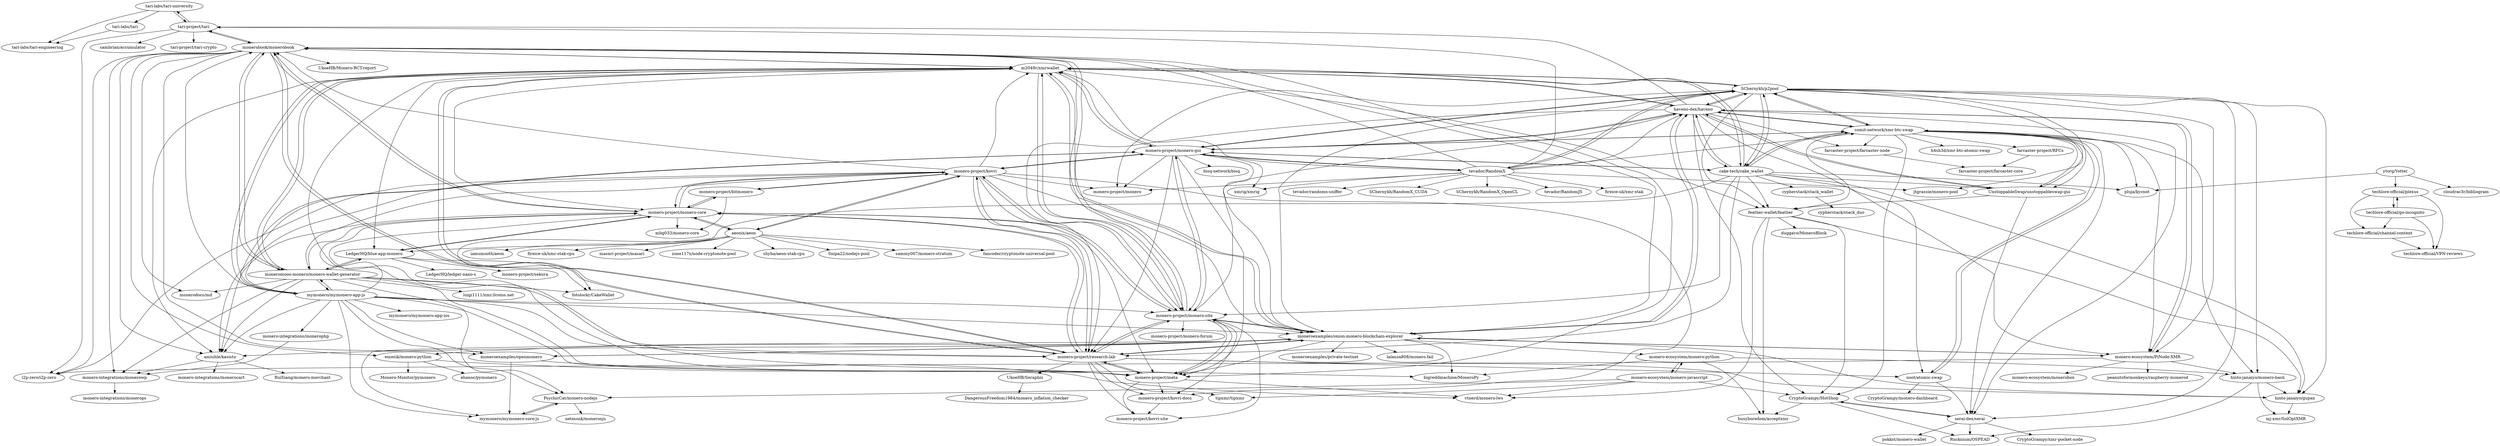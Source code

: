 digraph G {
"tari-labs/tari-university" -> "tari-labs/tari"
"tari-labs/tari-university" -> "tari-labs/tari-engineering"
"tari-labs/tari-university" -> "tari-project/tari"
"SChernykh/p2pool" -> "haveno-dex/haveno"
"SChernykh/p2pool" -> "comit-network/xmr-btc-swap"
"SChernykh/p2pool" -> "jtgrassie/monero-pool" ["e"=1]
"SChernykh/p2pool" -> "monero-project/monero-gui"
"SChernykh/p2pool" -> "hinto-janaiyo/gupax"
"SChernykh/p2pool" -> "hinto-janaiyo/monero-bash"
"SChernykh/p2pool" -> "m2049r/xmrwallet"
"SChernykh/p2pool" -> "cake-tech/cake_wallet"
"SChernykh/p2pool" -> "feather-wallet/feather"
"SChernykh/p2pool" -> "UnstoppableSwap/unstoppableswap-gui"
"SChernykh/p2pool" -> "moneroexamples/onion-monero-blockchain-explorer"
"SChernykh/p2pool" -> "monero-project/monero" ["e"=1]
"SChernykh/p2pool" -> "tevador/RandomX"
"SChernykh/p2pool" -> "serai-dex/serai"
"SChernykh/p2pool" -> "monero-ecosystem/PiNode-XMR"
"tevador/RandomX" -> "jtgrassie/monero-pool" ["e"=1]
"tevador/RandomX" -> "SChernykh/p2pool"
"tevador/RandomX" -> "monerobook/monerobook"
"tevador/RandomX" -> "tari-project/tari"
"tevador/RandomX" -> "monero-project/monero-gui"
"tevador/RandomX" -> "xmrig/xmrig" ["e"=1]
"tevador/RandomX" -> "monero-project/monero" ["e"=1]
"tevador/RandomX" -> "m2049r/xmrwallet"
"tevador/RandomX" -> "tevador/randomx-sniffer"
"tevador/RandomX" -> "SChernykh/RandomX_CUDA"
"tevador/RandomX" -> "comit-network/xmr-btc-swap"
"tevador/RandomX" -> "SChernykh/RandomX_OpenCL"
"tevador/RandomX" -> "tevador/RandomJS"
"tevador/RandomX" -> "haveno-dex/haveno"
"tevador/RandomX" -> "fireice-uk/xmr-stak" ["e"=1]
"m2049r/xmrwallet" -> "monerobook/monerobook"
"m2049r/xmrwallet" -> "cake-tech/cake_wallet"
"m2049r/xmrwallet" -> "monero-project/monero-site"
"m2049r/xmrwallet" -> "monero-project/monero-gui"
"m2049r/xmrwallet" -> "haveno-dex/haveno"
"m2049r/xmrwallet" -> "monero-project/research-lab"
"m2049r/xmrwallet" -> "moneroexamples/onion-monero-blockchain-explorer"
"m2049r/xmrwallet" -> "monero-project/meta"
"m2049r/xmrwallet" -> "amiuhle/kasisto"
"m2049r/xmrwallet" -> "mymonero/mymonero-app-js"
"m2049r/xmrwallet" -> "LedgerHQ/blue-app-monero"
"m2049r/xmrwallet" -> "monero-project/monero-core"
"m2049r/xmrwallet" -> "feather-wallet/feather"
"m2049r/xmrwallet" -> "moneromooo-monero/monero-wallet-generator"
"m2049r/xmrwallet" -> "SChernykh/p2pool"
"techlore-official/plexus" -> "techlore-official/VPN-reviews"
"techlore-official/plexus" -> "techlore-official/channel-content"
"techlore-official/plexus" -> "techlore-official/go-incognito"
"comit-network/xmr-btc-swap" -> "haveno-dex/haveno"
"comit-network/xmr-btc-swap" -> "UnstoppableSwap/unstoppableswap-gui"
"comit-network/xmr-btc-swap" -> "noot/atomic-swap"
"comit-network/xmr-btc-swap" -> "SChernykh/p2pool"
"comit-network/xmr-btc-swap" -> "farcaster-project/farcaster-node"
"comit-network/xmr-btc-swap" -> "CryptoGrampy/HotShop"
"comit-network/xmr-btc-swap" -> "farcaster-project/RFCs"
"comit-network/xmr-btc-swap" -> "cake-tech/cake_wallet"
"comit-network/xmr-btc-swap" -> "h4sh3d/xmr-btc-atomic-swap"
"comit-network/xmr-btc-swap" -> "serai-dex/serai"
"comit-network/xmr-btc-swap" -> "pluja/kycnot"
"comit-network/xmr-btc-swap" -> "monero-project/monero-gui"
"comit-network/xmr-btc-swap" -> "feather-wallet/feather"
"comit-network/xmr-btc-swap" -> "hinto-janaiyo/monero-bash"
"comit-network/xmr-btc-swap" -> "monero-ecosystem/PiNode-XMR"
"monero-project/monero-gui" -> "monero-project/monero" ["e"=1]
"monero-project/monero-gui" -> "monero-project/monero-site"
"monero-project/monero-gui" -> "m2049r/xmrwallet"
"monero-project/monero-gui" -> "SChernykh/p2pool"
"monero-project/monero-gui" -> "mymonero/mymonero-app-js"
"monero-project/monero-gui" -> "monero-project/research-lab"
"monero-project/monero-gui" -> "haveno-dex/haveno"
"monero-project/monero-gui" -> "monero-project/meta"
"monero-project/monero-gui" -> "xmrig/xmrig" ["e"=1]
"monero-project/monero-gui" -> "cake-tech/cake_wallet"
"monero-project/monero-gui" -> "comit-network/xmr-btc-swap"
"monero-project/monero-gui" -> "monero-project/kovri"
"monero-project/monero-gui" -> "moneroexamples/onion-monero-blockchain-explorer"
"monero-project/monero-gui" -> "tevador/RandomX"
"monero-project/monero-gui" -> "bisq-network/bisq" ["e"=1]
"monero-project/research-lab" -> "monero-project/meta"
"monero-project/research-lab" -> "monero-project/monero-site"
"monero-project/research-lab" -> "UkoeHB/Seraphis"
"monero-project/research-lab" -> "monero-project/monero-core"
"monero-project/research-lab" -> "noot/atomic-swap"
"monero-project/research-lab" -> "tipxmr/tipxmr"
"monero-project/research-lab" -> "monero-project/kovri"
"monero-project/research-lab" -> "moneroexamples/onion-monero-blockchain-explorer"
"monero-project/research-lab" -> "monerobook/monerobook"
"monero-project/research-lab" -> "monero-project/kovri-site"
"monero-project/research-lab" -> "hinto-janaiyo/gupax"
"monero-project/research-lab" -> "m2049r/xmrwallet"
"monero-project/research-lab" -> "monero-project/kovri-docs"
"aeonix/aeon" -> "monero-project/monero-core"
"aeonix/aeon" -> "shyba/aeon-stak-cpu"
"aeonix/aeon" -> "Snipa22/nodejs-pool" ["e"=1]
"aeonix/aeon" -> "sammy007/monero-stratum" ["e"=1]
"aeonix/aeon" -> "monero-project/kovri"
"aeonix/aeon" -> "fancoder/cryptonote-universal-pool" ["e"=1]
"aeonix/aeon" -> "iamsmooth/aeon"
"aeonix/aeon" -> "fireice-uk/xmr-stak-cpu" ["e"=1]
"aeonix/aeon" -> "masari-project/masari" ["e"=1]
"aeonix/aeon" -> "zone117x/node-cryptonote-pool" ["e"=1]
"aeonix/aeon" -> "LedgerHQ/blue-app-monero"
"PsychicCat/monero-nodejs" -> "netmonk/moneronjs"
"PsychicCat/monero-nodejs" -> "mymonero/mymonero-core-js"
"monero-integrations/monerophp" -> "monero-integrations/monerowp"
"haveno-dex/haveno" -> "comit-network/xmr-btc-swap"
"haveno-dex/haveno" -> "SChernykh/p2pool"
"haveno-dex/haveno" -> "UnstoppableSwap/unstoppableswap-gui"
"haveno-dex/haveno" -> "monero-ecosystem/PiNode-XMR"
"haveno-dex/haveno" -> "cake-tech/cake_wallet"
"haveno-dex/haveno" -> "m2049r/xmrwallet"
"haveno-dex/haveno" -> "noot/atomic-swap"
"haveno-dex/haveno" -> "moneroexamples/onion-monero-blockchain-explorer"
"haveno-dex/haveno" -> "serai-dex/serai"
"haveno-dex/haveno" -> "monero-project/research-lab"
"haveno-dex/haveno" -> "CryptoGrampy/HotShop"
"haveno-dex/haveno" -> "monero-project/monero-gui"
"haveno-dex/haveno" -> "farcaster-project/farcaster-node"
"haveno-dex/haveno" -> "monero-project/monero-site"
"haveno-dex/haveno" -> "tari-project/tari"
"moneroexamples/onion-monero-blockchain-explorer" -> "moneroexamples/openmonero"
"moneroexamples/onion-monero-blockchain-explorer" -> "monero-project/research-lab"
"moneroexamples/onion-monero-blockchain-explorer" -> "m2049r/xmrwallet"
"moneroexamples/onion-monero-blockchain-explorer" -> "haveno-dex/haveno"
"moneroexamples/onion-monero-blockchain-explorer" -> "moneroexamples/private-testnet"
"moneroexamples/onion-monero-blockchain-explorer" -> "monero-ecosystem/PiNode-XMR"
"moneroexamples/onion-monero-blockchain-explorer" -> "monero-project/monero-site"
"moneroexamples/onion-monero-blockchain-explorer" -> "mymonero/mymonero-core-js"
"moneroexamples/onion-monero-blockchain-explorer" -> "hinto-janaiyo/gupax"
"moneroexamples/onion-monero-blockchain-explorer" -> "amiuhle/kasisto"
"moneroexamples/onion-monero-blockchain-explorer" -> "bigreddmachine/MoneroPy"
"moneroexamples/onion-monero-blockchain-explorer" -> "emesik/monero-python"
"moneroexamples/onion-monero-blockchain-explorer" -> "lalanza808/monero.fail"
"moneroexamples/onion-monero-blockchain-explorer" -> "monero-ecosystem/monero-python"
"moneroexamples/onion-monero-blockchain-explorer" -> "monero-project/meta"
"monerobook/monerobook" -> "m2049r/xmrwallet"
"monerobook/monerobook" -> "monero-project/meta"
"monerobook/monerobook" -> "monero-project/monero-site"
"monerobook/monerobook" -> "monero-project/research-lab"
"monerobook/monerobook" -> "emesik/monero-python"
"monerobook/monerobook" -> "monero-project/monero-core"
"monerobook/monerobook" -> "tari-project/tari"
"monerobook/monerobook" -> "amiuhle/kasisto"
"monerobook/monerobook" -> "UkoeHB/Monero-RCT-report"
"monerobook/monerobook" -> "i2p-zero/i2p-zero"
"monerobook/monerobook" -> "monerodocs/md"
"monerobook/monerobook" -> "monero-integrations/monerowp"
"monerobook/monerobook" -> "moneromooo-monero/monero-wallet-generator"
"monerobook/monerobook" -> "moneroexamples/onion-monero-blockchain-explorer"
"monerobook/monerobook" -> "moneroexamples/openmonero"
"monero-ecosystem/PiNode-XMR" -> "monero-ecosystem/monerobox"
"monero-ecosystem/PiNode-XMR" -> "haveno-dex/haveno"
"monero-ecosystem/PiNode-XMR" -> "hinto-janaiyo/monero-bash"
"monero-ecosystem/PiNode-XMR" -> "peanutsformonkeys/raspberry-monerod"
"monero-ecosystem/PiNode-XMR" -> "moneroexamples/onion-monero-blockchain-explorer"
"monero-ecosystem/PiNode-XMR" -> "i2p-zero/i2p-zero"
"moneromooo-monero/monero-wallet-generator" -> "LedgerHQ/blue-app-monero"
"moneromooo-monero/monero-wallet-generator" -> "luigi1111/xmr.llcoins.net"
"moneromooo-monero/monero-wallet-generator" -> "monero-project/meta"
"moneromooo-monero/monero-wallet-generator" -> "monero-project/research-lab"
"moneromooo-monero/monero-wallet-generator" -> "mymonero/mymonero-app-js"
"moneromooo-monero/monero-wallet-generator" -> "m2049r/xmrwallet"
"moneromooo-monero/monero-wallet-generator" -> "monero-project/monero-core"
"moneromooo-monero/monero-wallet-generator" -> "PsychicCat/monero-nodejs"
"moneromooo-monero/monero-wallet-generator" -> "monerobook/monerobook"
"moneromooo-monero/monero-wallet-generator" -> "monero-integrations/monerowp"
"moneromooo-monero/monero-wallet-generator" -> "fotolockr/CakeWallet"
"moneromooo-monero/monero-wallet-generator" -> "amiuhle/kasisto"
"moneromooo-monero/monero-wallet-generator" -> "monerodocs/md"
"emesik/monero-python" -> "bigreddmachine/MoneroPy"
"emesik/monero-python" -> "Monero-Monitor/pymonero"
"emesik/monero-python" -> "ehanoc/pymonero"
"monero-project/monero-site" -> "monero-project/meta"
"monero-project/monero-site" -> "monero-project/research-lab"
"monero-project/monero-site" -> "monero-project/monero-core"
"monero-project/monero-site" -> "monero-project/monero-gui"
"monero-project/monero-site" -> "m2049r/xmrwallet"
"monero-project/monero-site" -> "monero-project/kovri"
"monero-project/monero-site" -> "monerobook/monerobook"
"monero-project/monero-site" -> "moneroexamples/onion-monero-blockchain-explorer"
"monero-project/monero-site" -> "monero-project/kovri-docs"
"monero-project/monero-site" -> "monero-project/monero-forum"
"monero-project/monero-site" -> "monero-project/kovri-site"
"moneroexamples/openmonero" -> "moneroexamples/onion-monero-blockchain-explorer"
"moneroexamples/openmonero" -> "mymonero/mymonero-core-js"
"moneroexamples/openmonero" -> "vtnerd/monero-lws"
"mymonero/mymonero-app-js" -> "moneroexamples/openmonero"
"mymonero/mymonero-app-js" -> "m2049r/xmrwallet"
"mymonero/mymonero-app-js" -> "monero-project/monero-gui"
"mymonero/mymonero-app-js" -> "mymonero/mymonero-core-js"
"mymonero/mymonero-app-js" -> "moneromooo-monero/monero-wallet-generator"
"mymonero/mymonero-app-js" -> "monero-project/meta"
"mymonero/mymonero-app-js" -> "monero-project/monero-site"
"mymonero/mymonero-app-js" -> "moneroexamples/onion-monero-blockchain-explorer"
"mymonero/mymonero-app-js" -> "monero-project/monero-core"
"mymonero/mymonero-app-js" -> "amiuhle/kasisto"
"mymonero/mymonero-app-js" -> "mymonero/mymonero-app-ios"
"mymonero/mymonero-app-js" -> "monero-project/research-lab"
"mymonero/mymonero-app-js" -> "PsychicCat/monero-nodejs"
"mymonero/mymonero-app-js" -> "monero-integrations/monerophp"
"mymonero/mymonero-app-js" -> "monerobook/monerobook"
"mymonero/mymonero-core-js" -> "PsychicCat/monero-nodejs"
"cake-tech/cake_wallet" -> "m2049r/xmrwallet"
"cake-tech/cake_wallet" -> "haveno-dex/haveno"
"cake-tech/cake_wallet" -> "cypherstack/stack_wallet"
"cake-tech/cake_wallet" -> "feather-wallet/feather"
"cake-tech/cake_wallet" -> "comit-network/xmr-btc-swap"
"cake-tech/cake_wallet" -> "SChernykh/p2pool"
"cake-tech/cake_wallet" -> "fotolockr/CakeWallet"
"cake-tech/cake_wallet" -> "monero-ecosystem/PiNode-XMR"
"cake-tech/cake_wallet" -> "monero-project/research-lab"
"cake-tech/cake_wallet" -> "monero-project/monero-gui"
"cake-tech/cake_wallet" -> "monero-project/monero-site"
"cake-tech/cake_wallet" -> "pluja/kycnot"
"cake-tech/cake_wallet" -> "UnstoppableSwap/unstoppableswap-gui"
"cake-tech/cake_wallet" -> "hinto-janaiyo/gupax"
"noot/atomic-swap" -> "comit-network/xmr-btc-swap"
"noot/atomic-swap" -> "serai-dex/serai"
"noot/atomic-swap" -> "CryptoGrampy/monero-dashboard"
"farcaster-project/farcaster-node" -> "farcaster-project/farcaster-core"
"feather-wallet/feather" -> "CryptoGrampy/HotShop"
"feather-wallet/feather" -> "hinto-janaiyo/gupax"
"feather-wallet/feather" -> "duggavo/MoneroBlock"
"feather-wallet/feather" -> "vtnerd/monero-lws"
"feather-wallet/feather" -> "busyboredom/acceptxmr"
"UkoeHB/Seraphis" -> "DangerousFreedom1984/monero_inflation_checker"
"serai-dex/serai" -> "CryptoGrampy/HotShop"
"serai-dex/serai" -> "Rucknium/OSPEAD"
"serai-dex/serai" -> "pokkst/monero-wallet"
"serai-dex/serai" -> "CryptoGrampy/xmr-pocket-node"
"monero-project/monero-core" -> "monero-project/bitmonero"
"monero-project/monero-core" -> "monero-project/kovri"
"monero-project/monero-core" -> "mbg033/monero-core"
"monero-project/monero-core" -> "monero-project/monero-site"
"monero-project/monero-core" -> "LedgerHQ/blue-app-monero"
"monero-project/monero-core" -> "monero-project/meta"
"monero-project/monero-core" -> "monero-project/research-lab"
"monero-project/monero-core" -> "aeonix/aeon"
"monero-project/monero-core" -> "amiuhle/kasisto"
"monero-project/monero-core" -> "monerobook/monerobook"
"ytorg/Yotter" -> "techlore-official/plexus"
"ytorg/Yotter" -> "pluja/kycnot"
"ytorg/Yotter" -> "cloudrac3r/bibliogram" ["e"=1]
"UnstoppableSwap/unstoppableswap-gui" -> "comit-network/xmr-btc-swap"
"UnstoppableSwap/unstoppableswap-gui" -> "serai-dex/serai"
"UnstoppableSwap/unstoppableswap-gui" -> "haveno-dex/haveno"
"UnstoppableSwap/unstoppableswap-gui" -> "feather-wallet/feather"
"monero-ecosystem/monero-python" -> "monero-ecosystem/monero-javascript"
"monero-ecosystem/monero-python" -> "bigreddmachine/MoneroPy"
"monero-ecosystem/monero-python" -> "busyboredom/acceptxmr"
"monero-ecosystem/monero-python" -> "hinto-janaiyo/monero-bash"
"farcaster-project/RFCs" -> "farcaster-project/farcaster-core"
"tari-project/tari" -> "tari-labs/tari-university"
"tari-project/tari" -> "monerobook/monerobook"
"tari-project/tari" -> "cambrian/accumulator" ["e"=1]
"tari-project/tari" -> "i2p-zero/i2p-zero"
"tari-project/tari" -> "tari-project/tari-crypto"
"monero-project/meta" -> "monero-project/research-lab"
"monero-project/meta" -> "monero-project/monero-site"
"monero-project/meta" -> "monero-project/kovri-site"
"monero-project/meta" -> "vtnerd/monero-lws"
"monero-project/meta" -> "monero-project/kovri-docs"
"monero-project/bitmonero" -> "monero-project/monero-core"
"monero-project/bitmonero" -> "mbg033/monero-core"
"monero-project/bitmonero" -> "monero-project/kovri"
"monero-project/kovri" -> "monero-project/monero-core"
"monero-project/kovri" -> "monero-project/monero-site"
"monero-project/kovri" -> "monero-project/research-lab"
"monero-project/kovri" -> "monero-project/meta"
"monero-project/kovri" -> "monero-project/bitmonero"
"monero-project/kovri" -> "monero-project/monero-gui"
"monero-project/kovri" -> "m2049r/xmrwallet"
"monero-project/kovri" -> "monero-project/monero" ["e"=1]
"monero-project/kovri" -> "aeonix/aeon"
"monero-project/kovri" -> "monerobook/monerobook"
"monero-project/kovri" -> "amiuhle/kasisto"
"monero-project/kovri" -> "moneromooo-monero/monero-wallet-generator"
"monero-project/kovri" -> "monero-project/kovri-docs"
"monero-project/kovri" -> "i2p-zero/i2p-zero"
"monero-project/kovri" -> "moneroexamples/onion-monero-blockchain-explorer"
"LedgerHQ/blue-app-monero" -> "moneromooo-monero/monero-wallet-generator"
"LedgerHQ/blue-app-monero" -> "monero-project/monero-core"
"LedgerHQ/blue-app-monero" -> "LedgerHQ/ledger-nano-s" ["e"=1]
"LedgerHQ/blue-app-monero" -> "fotolockr/CakeWallet"
"LedgerHQ/blue-app-monero" -> "monero-project/sekura"
"tari-labs/tari" -> "tari-labs/tari-engineering"
"hinto-janaiyo/gupax" -> "mj-xmr/SolOptXMR"
"monero-ecosystem/monero-javascript" -> "vtnerd/monero-lws"
"monero-ecosystem/monero-javascript" -> "PsychicCat/monero-nodejs"
"monero-ecosystem/monero-javascript" -> "CryptoGrampy/HotShop"
"monero-ecosystem/monero-javascript" -> "tipxmr/tipxmr"
"monero-ecosystem/monero-javascript" -> "monero-ecosystem/monero-python"
"CryptoGrampy/HotShop" -> "Rucknium/OSPEAD"
"CryptoGrampy/HotShop" -> "busyboredom/acceptxmr"
"CryptoGrampy/HotShop" -> "serai-dex/serai"
"amiuhle/kasisto" -> "monero-integrations/monerowp"
"amiuhle/kasisto" -> "RuiSiang/monero-merchant"
"amiuhle/kasisto" -> "monero-integrations/monerocart"
"techlore-official/go-incognito" -> "techlore-official/channel-content"
"techlore-official/go-incognito" -> "techlore-official/VPN-reviews"
"techlore-official/go-incognito" -> "techlore-official/plexus"
"hinto-janaiyo/monero-bash" -> "hinto-janaiyo/gupax"
"hinto-janaiyo/monero-bash" -> "mj-xmr/SolOptXMR"
"hinto-janaiyo/monero-bash" -> "Rucknium/OSPEAD"
"techlore-official/channel-content" -> "techlore-official/VPN-reviews"
"monero-integrations/monerowp" -> "monero-integrations/monerops"
"monero-project/kovri-docs" -> "monero-project/kovri-site"
"cypherstack/stack_wallet" -> "cypherstack/stack_duo"
"tari-labs/tari-university" ["l"="46.821,-28.616"]
"tari-labs/tari" ["l"="46.851,-28.628"]
"tari-labs/tari-engineering" ["l"="46.837,-28.633"]
"tari-project/tari" ["l"="46.776,-28.592"]
"SChernykh/p2pool" ["l"="46.728,-28.519"]
"haveno-dex/haveno" ["l"="46.719,-28.532"]
"comit-network/xmr-btc-swap" ["l"="46.711,-28.502"]
"jtgrassie/monero-pool" ["l"="45.959,-29.129"]
"monero-project/monero-gui" ["l"="46.716,-28.552"]
"hinto-janaiyo/gupax" ["l"="46.738,-28.534"]
"hinto-janaiyo/monero-bash" ["l"="46.744,-28.505"]
"m2049r/xmrwallet" ["l"="46.699,-28.564"]
"cake-tech/cake_wallet" ["l"="46.699,-28.523"]
"feather-wallet/feather" ["l"="46.748,-28.515"]
"UnstoppableSwap/unstoppableswap-gui" ["l"="46.728,-28.498"]
"moneroexamples/onion-monero-blockchain-explorer" ["l"="46.727,-28.569"]
"monero-project/monero" ["l"="45.905,-27.968"]
"tevador/RandomX" ["l"="46.768,-28.549"]
"serai-dex/serai" ["l"="46.731,-28.482"]
"monero-ecosystem/PiNode-XMR" ["l"="46.697,-28.538"]
"monerobook/monerobook" ["l"="46.712,-28.597"]
"xmrig/xmrig" ["l"="45.957,-29.216"]
"tevador/randomx-sniffer" ["l"="46.821,-28.552"]
"SChernykh/RandomX_CUDA" ["l"="46.806,-28.543"]
"SChernykh/RandomX_OpenCL" ["l"="46.806,-28.562"]
"tevador/RandomJS" ["l"="46.815,-28.529"]
"fireice-uk/xmr-stak" ["l"="46.024,-29.191"]
"monero-project/monero-site" ["l"="46.715,-28.584"]
"monero-project/research-lab" ["l"="46.706,-28.576"]
"monero-project/meta" ["l"="46.697,-28.588"]
"amiuhle/kasisto" ["l"="46.672,-28.603"]
"mymonero/mymonero-app-js" ["l"="46.677,-28.575"]
"LedgerHQ/blue-app-monero" ["l"="46.652,-28.609"]
"monero-project/monero-core" ["l"="46.685,-28.611"]
"moneromooo-monero/monero-wallet-generator" ["l"="46.667,-28.589"]
"techlore-official/plexus" ["l"="46.648,-28.354"]
"techlore-official/VPN-reviews" ["l"="46.631,-28.341"]
"techlore-official/channel-content" ["l"="46.636,-28.328"]
"techlore-official/go-incognito" ["l"="46.652,-28.334"]
"noot/atomic-swap" ["l"="46.689,-28.505"]
"farcaster-project/farcaster-node" ["l"="46.68,-28.489"]
"CryptoGrampy/HotShop" ["l"="46.75,-28.494"]
"farcaster-project/RFCs" ["l"="46.669,-28.472"]
"h4sh3d/xmr-btc-atomic-swap" ["l"="46.715,-28.46"]
"pluja/kycnot" ["l"="46.684,-28.458"]
"monero-project/kovri" ["l"="46.702,-28.61"]
"bisq-network/bisq" ["l"="45.159,-28.605"]
"UkoeHB/Seraphis" ["l"="46.738,-28.629"]
"tipxmr/tipxmr" ["l"="46.75,-28.565"]
"monero-project/kovri-site" ["l"="46.719,-28.609"]
"monero-project/kovri-docs" ["l"="46.726,-28.603"]
"aeonix/aeon" ["l"="46.668,-28.643"]
"shyba/aeon-stak-cpu" ["l"="46.659,-28.675"]
"Snipa22/nodejs-pool" ["l"="46.02,-29.1"]
"sammy007/monero-stratum" ["l"="46.022,-29.119"]
"fancoder/cryptonote-universal-pool" ["l"="46.042,-29.105"]
"iamsmooth/aeon" ["l"="46.647,-28.662"]
"fireice-uk/xmr-stak-cpu" ["l"="46.036,-29.171"]
"masari-project/masari" ["l"="45.78,-28.974"]
"zone117x/node-cryptonote-pool" ["l"="46.052,-29.116"]
"PsychicCat/monero-nodejs" ["l"="46.664,-28.547"]
"netmonk/moneronjs" ["l"="46.632,-28.535"]
"mymonero/mymonero-core-js" ["l"="46.68,-28.555"]
"monero-integrations/monerophp" ["l"="46.62,-28.581"]
"monero-integrations/monerowp" ["l"="46.64,-28.595"]
"moneroexamples/openmonero" ["l"="46.735,-28.582"]
"moneroexamples/private-testnet" ["l"="46.776,-28.612"]
"bigreddmachine/MoneroPy" ["l"="46.778,-28.572"]
"emesik/monero-python" ["l"="46.759,-28.608"]
"lalanza808/monero.fail" ["l"="46.76,-28.582"]
"monero-ecosystem/monero-python" ["l"="46.778,-28.528"]
"UkoeHB/Monero-RCT-report" ["l"="46.727,-28.643"]
"i2p-zero/i2p-zero" ["l"="46.742,-28.597"]
"monerodocs/md" ["l"="46.669,-28.623"]
"monero-ecosystem/monerobox" ["l"="46.661,-28.516"]
"peanutsformonkeys/raspberry-monerod" ["l"="46.652,-28.525"]
"luigi1111/xmr.llcoins.net" ["l"="46.613,-28.609"]
"fotolockr/CakeWallet" ["l"="46.647,-28.567"]
"Monero-Monitor/pymonero" ["l"="46.767,-28.633"]
"ehanoc/pymonero" ["l"="46.779,-28.631"]
"monero-project/monero-forum" ["l"="46.738,-28.615"]
"vtnerd/monero-lws" ["l"="46.742,-28.555"]
"mymonero/mymonero-app-ios" ["l"="46.625,-28.558"]
"cypherstack/stack_wallet" ["l"="46.695,-28.475"]
"CryptoGrampy/monero-dashboard" ["l"="46.661,-28.496"]
"farcaster-project/farcaster-core" ["l"="46.652,-28.471"]
"duggavo/MoneroBlock" ["l"="46.775,-28.487"]
"busyboredom/acceptxmr" ["l"="46.78,-28.501"]
"DangerousFreedom1984/monero_inflation_checker" ["l"="46.75,-28.653"]
"Rucknium/OSPEAD" ["l"="46.752,-28.478"]
"pokkst/monero-wallet" ["l"="46.736,-28.455"]
"CryptoGrampy/xmr-pocket-node" ["l"="46.752,-28.455"]
"monero-project/bitmonero" ["l"="46.7,-28.641"]
"mbg033/monero-core" ["l"="46.685,-28.649"]
"ytorg/Yotter" ["l"="46.663,-28.396"]
"cloudrac3r/bibliogram" ["l"="-27.935,-19.496"]
"monero-ecosystem/monero-javascript" ["l"="46.752,-28.531"]
"cambrian/accumulator" ["l"="44.673,-25.524"]
"tari-project/tari-crypto" ["l"="46.807,-28.596"]
"LedgerHQ/ledger-nano-s" ["l"="44.758,-28.532"]
"monero-project/sekura" ["l"="46.62,-28.629"]
"mj-xmr/SolOptXMR" ["l"="46.768,-28.508"]
"RuiSiang/monero-merchant" ["l"="46.639,-28.631"]
"monero-integrations/monerocart" ["l"="46.649,-28.624"]
"monero-integrations/monerops" ["l"="46.609,-28.595"]
"cypherstack/stack_duo" ["l"="46.697,-28.45"]
}
